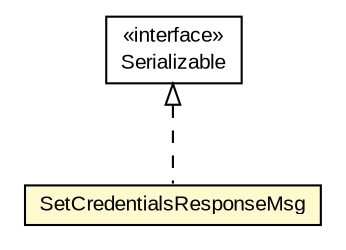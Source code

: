 #!/usr/local/bin/dot
#
# Class diagram 
# Generated by UMLGraph version R5_6-24-gf6e263 (http://www.umlgraph.org/)
#

digraph G {
	edge [fontname="arial",fontsize=10,labelfontname="arial",labelfontsize=10];
	node [fontname="arial",fontsize=10,shape=plaintext];
	nodesep=0.25;
	ranksep=0.5;
	// org.miloss.fgsms.services.interfaces.policyconfiguration.SetCredentialsResponseMsg
	c355472 [label=<<table title="org.miloss.fgsms.services.interfaces.policyconfiguration.SetCredentialsResponseMsg" border="0" cellborder="1" cellspacing="0" cellpadding="2" port="p" bgcolor="lemonChiffon" href="./SetCredentialsResponseMsg.html">
		<tr><td><table border="0" cellspacing="0" cellpadding="1">
<tr><td align="center" balign="center"> SetCredentialsResponseMsg </td></tr>
		</table></td></tr>
		</table>>, URL="./SetCredentialsResponseMsg.html", fontname="arial", fontcolor="black", fontsize=10.0];
	//org.miloss.fgsms.services.interfaces.policyconfiguration.SetCredentialsResponseMsg implements java.io.Serializable
	c355812:p -> c355472:p [dir=back,arrowtail=empty,style=dashed];
	// java.io.Serializable
	c355812 [label=<<table title="java.io.Serializable" border="0" cellborder="1" cellspacing="0" cellpadding="2" port="p" href="http://java.sun.com/j2se/1.4.2/docs/api/java/io/Serializable.html">
		<tr><td><table border="0" cellspacing="0" cellpadding="1">
<tr><td align="center" balign="center"> &#171;interface&#187; </td></tr>
<tr><td align="center" balign="center"> Serializable </td></tr>
		</table></td></tr>
		</table>>, URL="http://java.sun.com/j2se/1.4.2/docs/api/java/io/Serializable.html", fontname="arial", fontcolor="black", fontsize=10.0];
}

